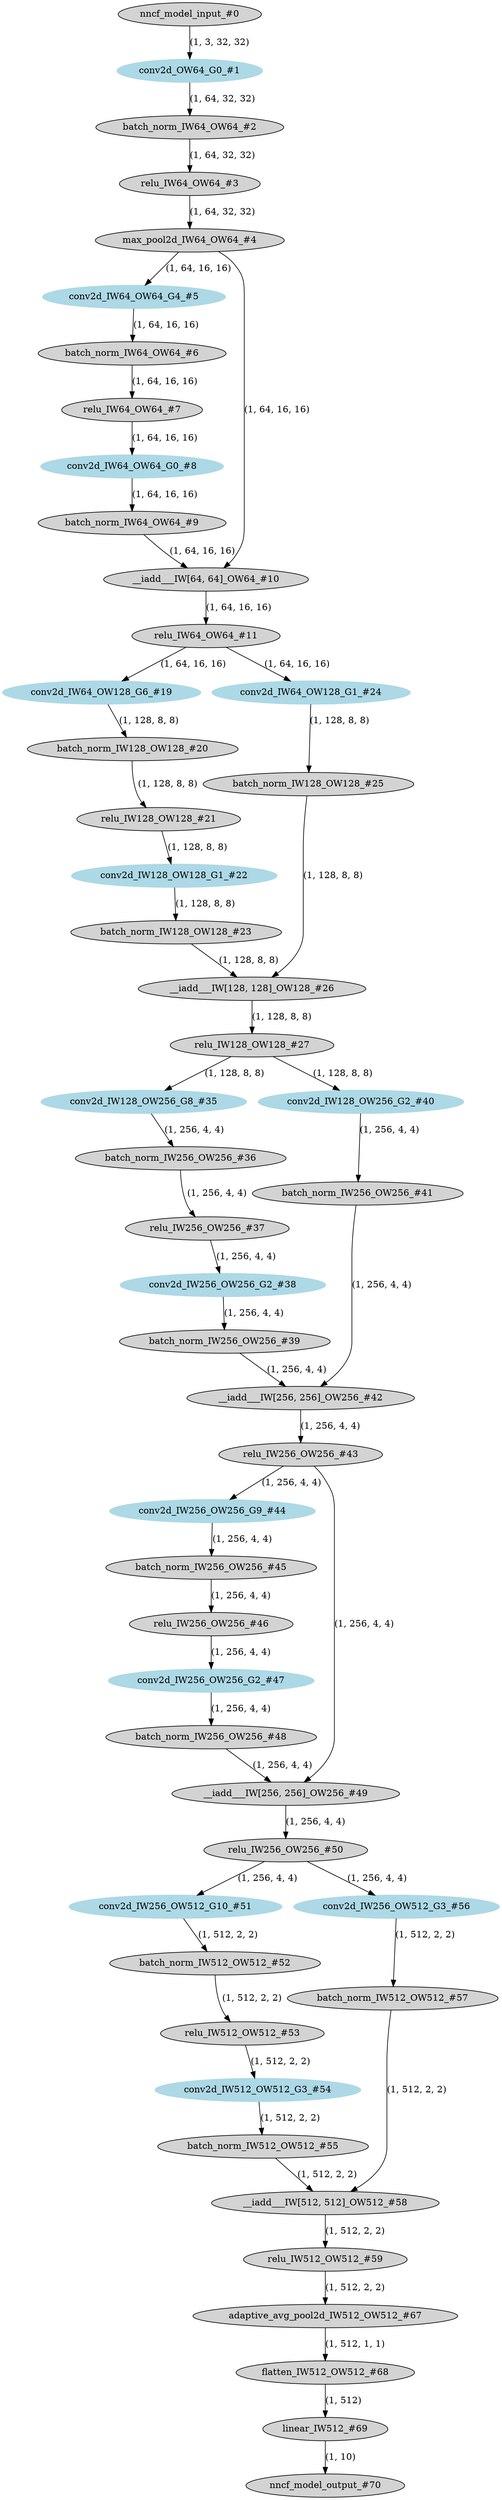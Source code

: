 strict digraph  {
"0 /nncf_model_input_0" [id=0, label="nncf_model_input_#0", style=filled, type=nncf_model_input];
"1 ResNet/NNCFConv2d[conv1]/conv2d_0" [color=lightblue, id=1, label="conv2d_OW64_G0_#1", style=filled, type=conv2d];
"2 ResNet/NNCFBatchNorm[bn1]/batch_norm_0" [id=2, label="batch_norm_IW64_OW64_#2", style=filled, type=batch_norm];
"3 ResNet/relu_0" [id=3, label="relu_IW64_OW64_#3", style=filled, type=relu];
"4 ResNet/MaxPool2d[maxpool]/max_pool2d_0" [id=4, label="max_pool2d_IW64_OW64_#4", style=filled, type=max_pool2d];
"5 ResNet/Sequential[layer1]/BasicBlock[0]/NNCFConv2d[conv1]/conv2d_0" [color=lightblue, id=5, label="conv2d_IW64_OW64_G4_#5", style=filled, type=conv2d];
"6 ResNet/Sequential[layer1]/BasicBlock[0]/NNCFBatchNorm[bn1]/batch_norm_0" [id=6, label="batch_norm_IW64_OW64_#6", style=filled, type=batch_norm];
"7 ResNet/Sequential[layer1]/BasicBlock[0]/relu_0" [id=7, label="relu_IW64_OW64_#7", style=filled, type=relu];
"8 ResNet/Sequential[layer1]/BasicBlock[0]/NNCFConv2d[conv2]/conv2d_0" [color=lightblue, id=8, label="conv2d_IW64_OW64_G0_#8", style=filled, type=conv2d];
"9 ResNet/Sequential[layer1]/BasicBlock[0]/NNCFBatchNorm[bn2]/batch_norm_0" [id=9, label="batch_norm_IW64_OW64_#9", style=filled, type=batch_norm];
"10 ResNet/Sequential[layer1]/BasicBlock[0]/__iadd___0" [id=10, label="__iadd___IW[64, 64]_OW64_#10", style=filled, type=__iadd__];
"11 ResNet/Sequential[layer1]/BasicBlock[0]/relu_1" [id=11, label="relu_IW64_OW64_#11", style=filled, type=relu];
"12 ResNet/Sequential[layer2]/BasicBlock[0]/NNCFConv2d[conv1]/conv2d_0" [color=lightblue, id=12, label="conv2d_IW64_OW128_G6_#19", style=filled, type=conv2d];
"13 ResNet/Sequential[layer2]/BasicBlock[0]/NNCFBatchNorm[bn1]/batch_norm_0" [id=13, label="batch_norm_IW128_OW128_#20", style=filled, type=batch_norm];
"14 ResNet/Sequential[layer2]/BasicBlock[0]/relu_0" [id=14, label="relu_IW128_OW128_#21", style=filled, type=relu];
"15 ResNet/Sequential[layer2]/BasicBlock[0]/NNCFConv2d[conv2]/conv2d_0" [color=lightblue, id=15, label="conv2d_IW128_OW128_G1_#22", style=filled, type=conv2d];
"16 ResNet/Sequential[layer2]/BasicBlock[0]/NNCFBatchNorm[bn2]/batch_norm_0" [id=16, label="batch_norm_IW128_OW128_#23", style=filled, type=batch_norm];
"17 ResNet/Sequential[layer2]/BasicBlock[0]/Sequential[shortcut]/NNCFConv2d[0]/conv2d_0" [color=lightblue, id=17, label="conv2d_IW64_OW128_G1_#24", style=filled, type=conv2d];
"18 ResNet/Sequential[layer2]/BasicBlock[0]/Sequential[shortcut]/NNCFBatchNorm[1]/batch_norm_0" [id=18, label="batch_norm_IW128_OW128_#25", style=filled, type=batch_norm];
"19 ResNet/Sequential[layer2]/BasicBlock[0]/__iadd___0" [id=19, label="__iadd___IW[128, 128]_OW128_#26", style=filled, type=__iadd__];
"20 ResNet/Sequential[layer2]/BasicBlock[0]/relu_1" [id=20, label="relu_IW128_OW128_#27", style=filled, type=relu];
"21 ResNet/Sequential[layer3]/BasicBlock[0]/NNCFConv2d[conv1]/conv2d_0" [color=lightblue, id=21, label="conv2d_IW128_OW256_G8_#35", style=filled, type=conv2d];
"22 ResNet/Sequential[layer3]/BasicBlock[0]/NNCFBatchNorm[bn1]/batch_norm_0" [id=22, label="batch_norm_IW256_OW256_#36", style=filled, type=batch_norm];
"23 ResNet/Sequential[layer3]/BasicBlock[0]/relu_0" [id=23, label="relu_IW256_OW256_#37", style=filled, type=relu];
"24 ResNet/Sequential[layer3]/BasicBlock[0]/NNCFConv2d[conv2]/conv2d_0" [color=lightblue, id=24, label="conv2d_IW256_OW256_G2_#38", style=filled, type=conv2d];
"25 ResNet/Sequential[layer3]/BasicBlock[0]/NNCFBatchNorm[bn2]/batch_norm_0" [id=25, label="batch_norm_IW256_OW256_#39", style=filled, type=batch_norm];
"26 ResNet/Sequential[layer3]/BasicBlock[0]/Sequential[shortcut]/NNCFConv2d[0]/conv2d_0" [color=lightblue, id=26, label="conv2d_IW128_OW256_G2_#40", style=filled, type=conv2d];
"27 ResNet/Sequential[layer3]/BasicBlock[0]/Sequential[shortcut]/NNCFBatchNorm[1]/batch_norm_0" [id=27, label="batch_norm_IW256_OW256_#41", style=filled, type=batch_norm];
"28 ResNet/Sequential[layer3]/BasicBlock[0]/__iadd___0" [id=28, label="__iadd___IW[256, 256]_OW256_#42", style=filled, type=__iadd__];
"29 ResNet/Sequential[layer3]/BasicBlock[0]/relu_1" [id=29, label="relu_IW256_OW256_#43", style=filled, type=relu];
"30 ResNet/Sequential[layer3]/BasicBlock[1]/NNCFConv2d[conv1]/conv2d_0" [color=lightblue, id=30, label="conv2d_IW256_OW256_G9_#44", style=filled, type=conv2d];
"31 ResNet/Sequential[layer3]/BasicBlock[1]/NNCFBatchNorm[bn1]/batch_norm_0" [id=31, label="batch_norm_IW256_OW256_#45", style=filled, type=batch_norm];
"32 ResNet/Sequential[layer3]/BasicBlock[1]/relu_0" [id=32, label="relu_IW256_OW256_#46", style=filled, type=relu];
"33 ResNet/Sequential[layer3]/BasicBlock[1]/NNCFConv2d[conv2]/conv2d_0" [color=lightblue, id=33, label="conv2d_IW256_OW256_G2_#47", style=filled, type=conv2d];
"34 ResNet/Sequential[layer3]/BasicBlock[1]/NNCFBatchNorm[bn2]/batch_norm_0" [id=34, label="batch_norm_IW256_OW256_#48", style=filled, type=batch_norm];
"35 ResNet/Sequential[layer3]/BasicBlock[1]/__iadd___0" [id=35, label="__iadd___IW[256, 256]_OW256_#49", style=filled, type=__iadd__];
"36 ResNet/Sequential[layer3]/BasicBlock[1]/relu_1" [id=36, label="relu_IW256_OW256_#50", style=filled, type=relu];
"37 ResNet/Sequential[layer4]/BasicBlock[0]/NNCFConv2d[conv1]/conv2d_0" [color=lightblue, id=37, label="conv2d_IW256_OW512_G10_#51", style=filled, type=conv2d];
"38 ResNet/Sequential[layer4]/BasicBlock[0]/NNCFBatchNorm[bn1]/batch_norm_0" [id=38, label="batch_norm_IW512_OW512_#52", style=filled, type=batch_norm];
"39 ResNet/Sequential[layer4]/BasicBlock[0]/relu_0" [id=39, label="relu_IW512_OW512_#53", style=filled, type=relu];
"40 ResNet/Sequential[layer4]/BasicBlock[0]/NNCFConv2d[conv2]/conv2d_0" [color=lightblue, id=40, label="conv2d_IW512_OW512_G3_#54", style=filled, type=conv2d];
"41 ResNet/Sequential[layer4]/BasicBlock[0]/NNCFBatchNorm[bn2]/batch_norm_0" [id=41, label="batch_norm_IW512_OW512_#55", style=filled, type=batch_norm];
"42 ResNet/Sequential[layer4]/BasicBlock[0]/Sequential[shortcut]/NNCFConv2d[0]/conv2d_0" [color=lightblue, id=42, label="conv2d_IW256_OW512_G3_#56", style=filled, type=conv2d];
"43 ResNet/Sequential[layer4]/BasicBlock[0]/Sequential[shortcut]/NNCFBatchNorm[1]/batch_norm_0" [id=43, label="batch_norm_IW512_OW512_#57", style=filled, type=batch_norm];
"44 ResNet/Sequential[layer4]/BasicBlock[0]/__iadd___0" [id=44, label="__iadd___IW[512, 512]_OW512_#58", style=filled, type=__iadd__];
"45 ResNet/Sequential[layer4]/BasicBlock[0]/relu_1" [id=45, label="relu_IW512_OW512_#59", style=filled, type=relu];
"46 ResNet/AdaptiveAvgPool2d[avgpool]/adaptive_avg_pool2d_0" [id=46, label="adaptive_avg_pool2d_IW512_OW512_#67", style=filled, type=adaptive_avg_pool2d];
"47 ResNet/flatten_0" [id=47, label="flatten_IW512_OW512_#68", style=filled, type=flatten];
"48 ResNet/NNCFLinear[linear]/linear_0" [id=48, label="linear_IW512_#69", style=filled, type=linear];
"49 /nncf_model_output_0" [id=49, label="nncf_model_output_#70", style=filled, type=nncf_model_output];
"0 /nncf_model_input_0" -> "1 ResNet/NNCFConv2d[conv1]/conv2d_0"  [label="(1, 3, 32, 32)", style=solid];
"1 ResNet/NNCFConv2d[conv1]/conv2d_0" -> "2 ResNet/NNCFBatchNorm[bn1]/batch_norm_0"  [label="(1, 64, 32, 32)", style=solid];
"2 ResNet/NNCFBatchNorm[bn1]/batch_norm_0" -> "3 ResNet/relu_0"  [label="(1, 64, 32, 32)", style=solid];
"3 ResNet/relu_0" -> "4 ResNet/MaxPool2d[maxpool]/max_pool2d_0"  [label="(1, 64, 32, 32)", style=solid];
"4 ResNet/MaxPool2d[maxpool]/max_pool2d_0" -> "5 ResNet/Sequential[layer1]/BasicBlock[0]/NNCFConv2d[conv1]/conv2d_0"  [label="(1, 64, 16, 16)", style=solid];
"5 ResNet/Sequential[layer1]/BasicBlock[0]/NNCFConv2d[conv1]/conv2d_0" -> "6 ResNet/Sequential[layer1]/BasicBlock[0]/NNCFBatchNorm[bn1]/batch_norm_0"  [label="(1, 64, 16, 16)", style=solid];
"6 ResNet/Sequential[layer1]/BasicBlock[0]/NNCFBatchNorm[bn1]/batch_norm_0" -> "7 ResNet/Sequential[layer1]/BasicBlock[0]/relu_0"  [label="(1, 64, 16, 16)", style=solid];
"7 ResNet/Sequential[layer1]/BasicBlock[0]/relu_0" -> "8 ResNet/Sequential[layer1]/BasicBlock[0]/NNCFConv2d[conv2]/conv2d_0"  [label="(1, 64, 16, 16)", style=solid];
"8 ResNet/Sequential[layer1]/BasicBlock[0]/NNCFConv2d[conv2]/conv2d_0" -> "9 ResNet/Sequential[layer1]/BasicBlock[0]/NNCFBatchNorm[bn2]/batch_norm_0"  [label="(1, 64, 16, 16)", style=solid];
"4 ResNet/MaxPool2d[maxpool]/max_pool2d_0" -> "10 ResNet/Sequential[layer1]/BasicBlock[0]/__iadd___0"  [label="(1, 64, 16, 16)", style=solid];
"9 ResNet/Sequential[layer1]/BasicBlock[0]/NNCFBatchNorm[bn2]/batch_norm_0" -> "10 ResNet/Sequential[layer1]/BasicBlock[0]/__iadd___0"  [label="(1, 64, 16, 16)", style=solid];
"10 ResNet/Sequential[layer1]/BasicBlock[0]/__iadd___0" -> "11 ResNet/Sequential[layer1]/BasicBlock[0]/relu_1"  [label="(1, 64, 16, 16)", style=solid];
"11 ResNet/Sequential[layer1]/BasicBlock[0]/relu_1" -> "12 ResNet/Sequential[layer2]/BasicBlock[0]/NNCFConv2d[conv1]/conv2d_0"  [label="(1, 64, 16, 16)", style=solid];
"11 ResNet/Sequential[layer1]/BasicBlock[0]/relu_1" -> "17 ResNet/Sequential[layer2]/BasicBlock[0]/Sequential[shortcut]/NNCFConv2d[0]/conv2d_0"  [label="(1, 64, 16, 16)", style=solid];
"12 ResNet/Sequential[layer2]/BasicBlock[0]/NNCFConv2d[conv1]/conv2d_0" -> "13 ResNet/Sequential[layer2]/BasicBlock[0]/NNCFBatchNorm[bn1]/batch_norm_0"  [label="(1, 128, 8, 8)", style=solid];
"13 ResNet/Sequential[layer2]/BasicBlock[0]/NNCFBatchNorm[bn1]/batch_norm_0" -> "14 ResNet/Sequential[layer2]/BasicBlock[0]/relu_0"  [label="(1, 128, 8, 8)", style=solid];
"14 ResNet/Sequential[layer2]/BasicBlock[0]/relu_0" -> "15 ResNet/Sequential[layer2]/BasicBlock[0]/NNCFConv2d[conv2]/conv2d_0"  [label="(1, 128, 8, 8)", style=solid];
"15 ResNet/Sequential[layer2]/BasicBlock[0]/NNCFConv2d[conv2]/conv2d_0" -> "16 ResNet/Sequential[layer2]/BasicBlock[0]/NNCFBatchNorm[bn2]/batch_norm_0"  [label="(1, 128, 8, 8)", style=solid];
"16 ResNet/Sequential[layer2]/BasicBlock[0]/NNCFBatchNorm[bn2]/batch_norm_0" -> "19 ResNet/Sequential[layer2]/BasicBlock[0]/__iadd___0"  [label="(1, 128, 8, 8)", style=solid];
"17 ResNet/Sequential[layer2]/BasicBlock[0]/Sequential[shortcut]/NNCFConv2d[0]/conv2d_0" -> "18 ResNet/Sequential[layer2]/BasicBlock[0]/Sequential[shortcut]/NNCFBatchNorm[1]/batch_norm_0"  [label="(1, 128, 8, 8)", style=solid];
"18 ResNet/Sequential[layer2]/BasicBlock[0]/Sequential[shortcut]/NNCFBatchNorm[1]/batch_norm_0" -> "19 ResNet/Sequential[layer2]/BasicBlock[0]/__iadd___0"  [label="(1, 128, 8, 8)", style=solid];
"19 ResNet/Sequential[layer2]/BasicBlock[0]/__iadd___0" -> "20 ResNet/Sequential[layer2]/BasicBlock[0]/relu_1"  [label="(1, 128, 8, 8)", style=solid];
"20 ResNet/Sequential[layer2]/BasicBlock[0]/relu_1" -> "21 ResNet/Sequential[layer3]/BasicBlock[0]/NNCFConv2d[conv1]/conv2d_0"  [label="(1, 128, 8, 8)", style=solid];
"20 ResNet/Sequential[layer2]/BasicBlock[0]/relu_1" -> "26 ResNet/Sequential[layer3]/BasicBlock[0]/Sequential[shortcut]/NNCFConv2d[0]/conv2d_0"  [label="(1, 128, 8, 8)", style=solid];
"21 ResNet/Sequential[layer3]/BasicBlock[0]/NNCFConv2d[conv1]/conv2d_0" -> "22 ResNet/Sequential[layer3]/BasicBlock[0]/NNCFBatchNorm[bn1]/batch_norm_0"  [label="(1, 256, 4, 4)", style=solid];
"22 ResNet/Sequential[layer3]/BasicBlock[0]/NNCFBatchNorm[bn1]/batch_norm_0" -> "23 ResNet/Sequential[layer3]/BasicBlock[0]/relu_0"  [label="(1, 256, 4, 4)", style=solid];
"23 ResNet/Sequential[layer3]/BasicBlock[0]/relu_0" -> "24 ResNet/Sequential[layer3]/BasicBlock[0]/NNCFConv2d[conv2]/conv2d_0"  [label="(1, 256, 4, 4)", style=solid];
"24 ResNet/Sequential[layer3]/BasicBlock[0]/NNCFConv2d[conv2]/conv2d_0" -> "25 ResNet/Sequential[layer3]/BasicBlock[0]/NNCFBatchNorm[bn2]/batch_norm_0"  [label="(1, 256, 4, 4)", style=solid];
"25 ResNet/Sequential[layer3]/BasicBlock[0]/NNCFBatchNorm[bn2]/batch_norm_0" -> "28 ResNet/Sequential[layer3]/BasicBlock[0]/__iadd___0"  [label="(1, 256, 4, 4)", style=solid];
"26 ResNet/Sequential[layer3]/BasicBlock[0]/Sequential[shortcut]/NNCFConv2d[0]/conv2d_0" -> "27 ResNet/Sequential[layer3]/BasicBlock[0]/Sequential[shortcut]/NNCFBatchNorm[1]/batch_norm_0"  [label="(1, 256, 4, 4)", style=solid];
"27 ResNet/Sequential[layer3]/BasicBlock[0]/Sequential[shortcut]/NNCFBatchNorm[1]/batch_norm_0" -> "28 ResNet/Sequential[layer3]/BasicBlock[0]/__iadd___0"  [label="(1, 256, 4, 4)", style=solid];
"28 ResNet/Sequential[layer3]/BasicBlock[0]/__iadd___0" -> "29 ResNet/Sequential[layer3]/BasicBlock[0]/relu_1"  [label="(1, 256, 4, 4)", style=solid];
"29 ResNet/Sequential[layer3]/BasicBlock[0]/relu_1" -> "30 ResNet/Sequential[layer3]/BasicBlock[1]/NNCFConv2d[conv1]/conv2d_0"  [label="(1, 256, 4, 4)", style=solid];
"29 ResNet/Sequential[layer3]/BasicBlock[0]/relu_1" -> "35 ResNet/Sequential[layer3]/BasicBlock[1]/__iadd___0"  [label="(1, 256, 4, 4)", style=solid];
"30 ResNet/Sequential[layer3]/BasicBlock[1]/NNCFConv2d[conv1]/conv2d_0" -> "31 ResNet/Sequential[layer3]/BasicBlock[1]/NNCFBatchNorm[bn1]/batch_norm_0"  [label="(1, 256, 4, 4)", style=solid];
"31 ResNet/Sequential[layer3]/BasicBlock[1]/NNCFBatchNorm[bn1]/batch_norm_0" -> "32 ResNet/Sequential[layer3]/BasicBlock[1]/relu_0"  [label="(1, 256, 4, 4)", style=solid];
"32 ResNet/Sequential[layer3]/BasicBlock[1]/relu_0" -> "33 ResNet/Sequential[layer3]/BasicBlock[1]/NNCFConv2d[conv2]/conv2d_0"  [label="(1, 256, 4, 4)", style=solid];
"33 ResNet/Sequential[layer3]/BasicBlock[1]/NNCFConv2d[conv2]/conv2d_0" -> "34 ResNet/Sequential[layer3]/BasicBlock[1]/NNCFBatchNorm[bn2]/batch_norm_0"  [label="(1, 256, 4, 4)", style=solid];
"34 ResNet/Sequential[layer3]/BasicBlock[1]/NNCFBatchNorm[bn2]/batch_norm_0" -> "35 ResNet/Sequential[layer3]/BasicBlock[1]/__iadd___0"  [label="(1, 256, 4, 4)", style=solid];
"35 ResNet/Sequential[layer3]/BasicBlock[1]/__iadd___0" -> "36 ResNet/Sequential[layer3]/BasicBlock[1]/relu_1"  [label="(1, 256, 4, 4)", style=solid];
"36 ResNet/Sequential[layer3]/BasicBlock[1]/relu_1" -> "37 ResNet/Sequential[layer4]/BasicBlock[0]/NNCFConv2d[conv1]/conv2d_0"  [label="(1, 256, 4, 4)", style=solid];
"36 ResNet/Sequential[layer3]/BasicBlock[1]/relu_1" -> "42 ResNet/Sequential[layer4]/BasicBlock[0]/Sequential[shortcut]/NNCFConv2d[0]/conv2d_0"  [label="(1, 256, 4, 4)", style=solid];
"37 ResNet/Sequential[layer4]/BasicBlock[0]/NNCFConv2d[conv1]/conv2d_0" -> "38 ResNet/Sequential[layer4]/BasicBlock[0]/NNCFBatchNorm[bn1]/batch_norm_0"  [label="(1, 512, 2, 2)", style=solid];
"38 ResNet/Sequential[layer4]/BasicBlock[0]/NNCFBatchNorm[bn1]/batch_norm_0" -> "39 ResNet/Sequential[layer4]/BasicBlock[0]/relu_0"  [label="(1, 512, 2, 2)", style=solid];
"39 ResNet/Sequential[layer4]/BasicBlock[0]/relu_0" -> "40 ResNet/Sequential[layer4]/BasicBlock[0]/NNCFConv2d[conv2]/conv2d_0"  [label="(1, 512, 2, 2)", style=solid];
"40 ResNet/Sequential[layer4]/BasicBlock[0]/NNCFConv2d[conv2]/conv2d_0" -> "41 ResNet/Sequential[layer4]/BasicBlock[0]/NNCFBatchNorm[bn2]/batch_norm_0"  [label="(1, 512, 2, 2)", style=solid];
"41 ResNet/Sequential[layer4]/BasicBlock[0]/NNCFBatchNorm[bn2]/batch_norm_0" -> "44 ResNet/Sequential[layer4]/BasicBlock[0]/__iadd___0"  [label="(1, 512, 2, 2)", style=solid];
"42 ResNet/Sequential[layer4]/BasicBlock[0]/Sequential[shortcut]/NNCFConv2d[0]/conv2d_0" -> "43 ResNet/Sequential[layer4]/BasicBlock[0]/Sequential[shortcut]/NNCFBatchNorm[1]/batch_norm_0"  [label="(1, 512, 2, 2)", style=solid];
"43 ResNet/Sequential[layer4]/BasicBlock[0]/Sequential[shortcut]/NNCFBatchNorm[1]/batch_norm_0" -> "44 ResNet/Sequential[layer4]/BasicBlock[0]/__iadd___0"  [label="(1, 512, 2, 2)", style=solid];
"44 ResNet/Sequential[layer4]/BasicBlock[0]/__iadd___0" -> "45 ResNet/Sequential[layer4]/BasicBlock[0]/relu_1"  [label="(1, 512, 2, 2)", style=solid];
"45 ResNet/Sequential[layer4]/BasicBlock[0]/relu_1" -> "46 ResNet/AdaptiveAvgPool2d[avgpool]/adaptive_avg_pool2d_0"  [label="(1, 512, 2, 2)", style=solid];
"46 ResNet/AdaptiveAvgPool2d[avgpool]/adaptive_avg_pool2d_0" -> "47 ResNet/flatten_0"  [label="(1, 512, 1, 1)", style=solid];
"47 ResNet/flatten_0" -> "48 ResNet/NNCFLinear[linear]/linear_0"  [label="(1, 512)", style=solid];
"48 ResNet/NNCFLinear[linear]/linear_0" -> "49 /nncf_model_output_0"  [label="(1, 10)", style=solid];
}
